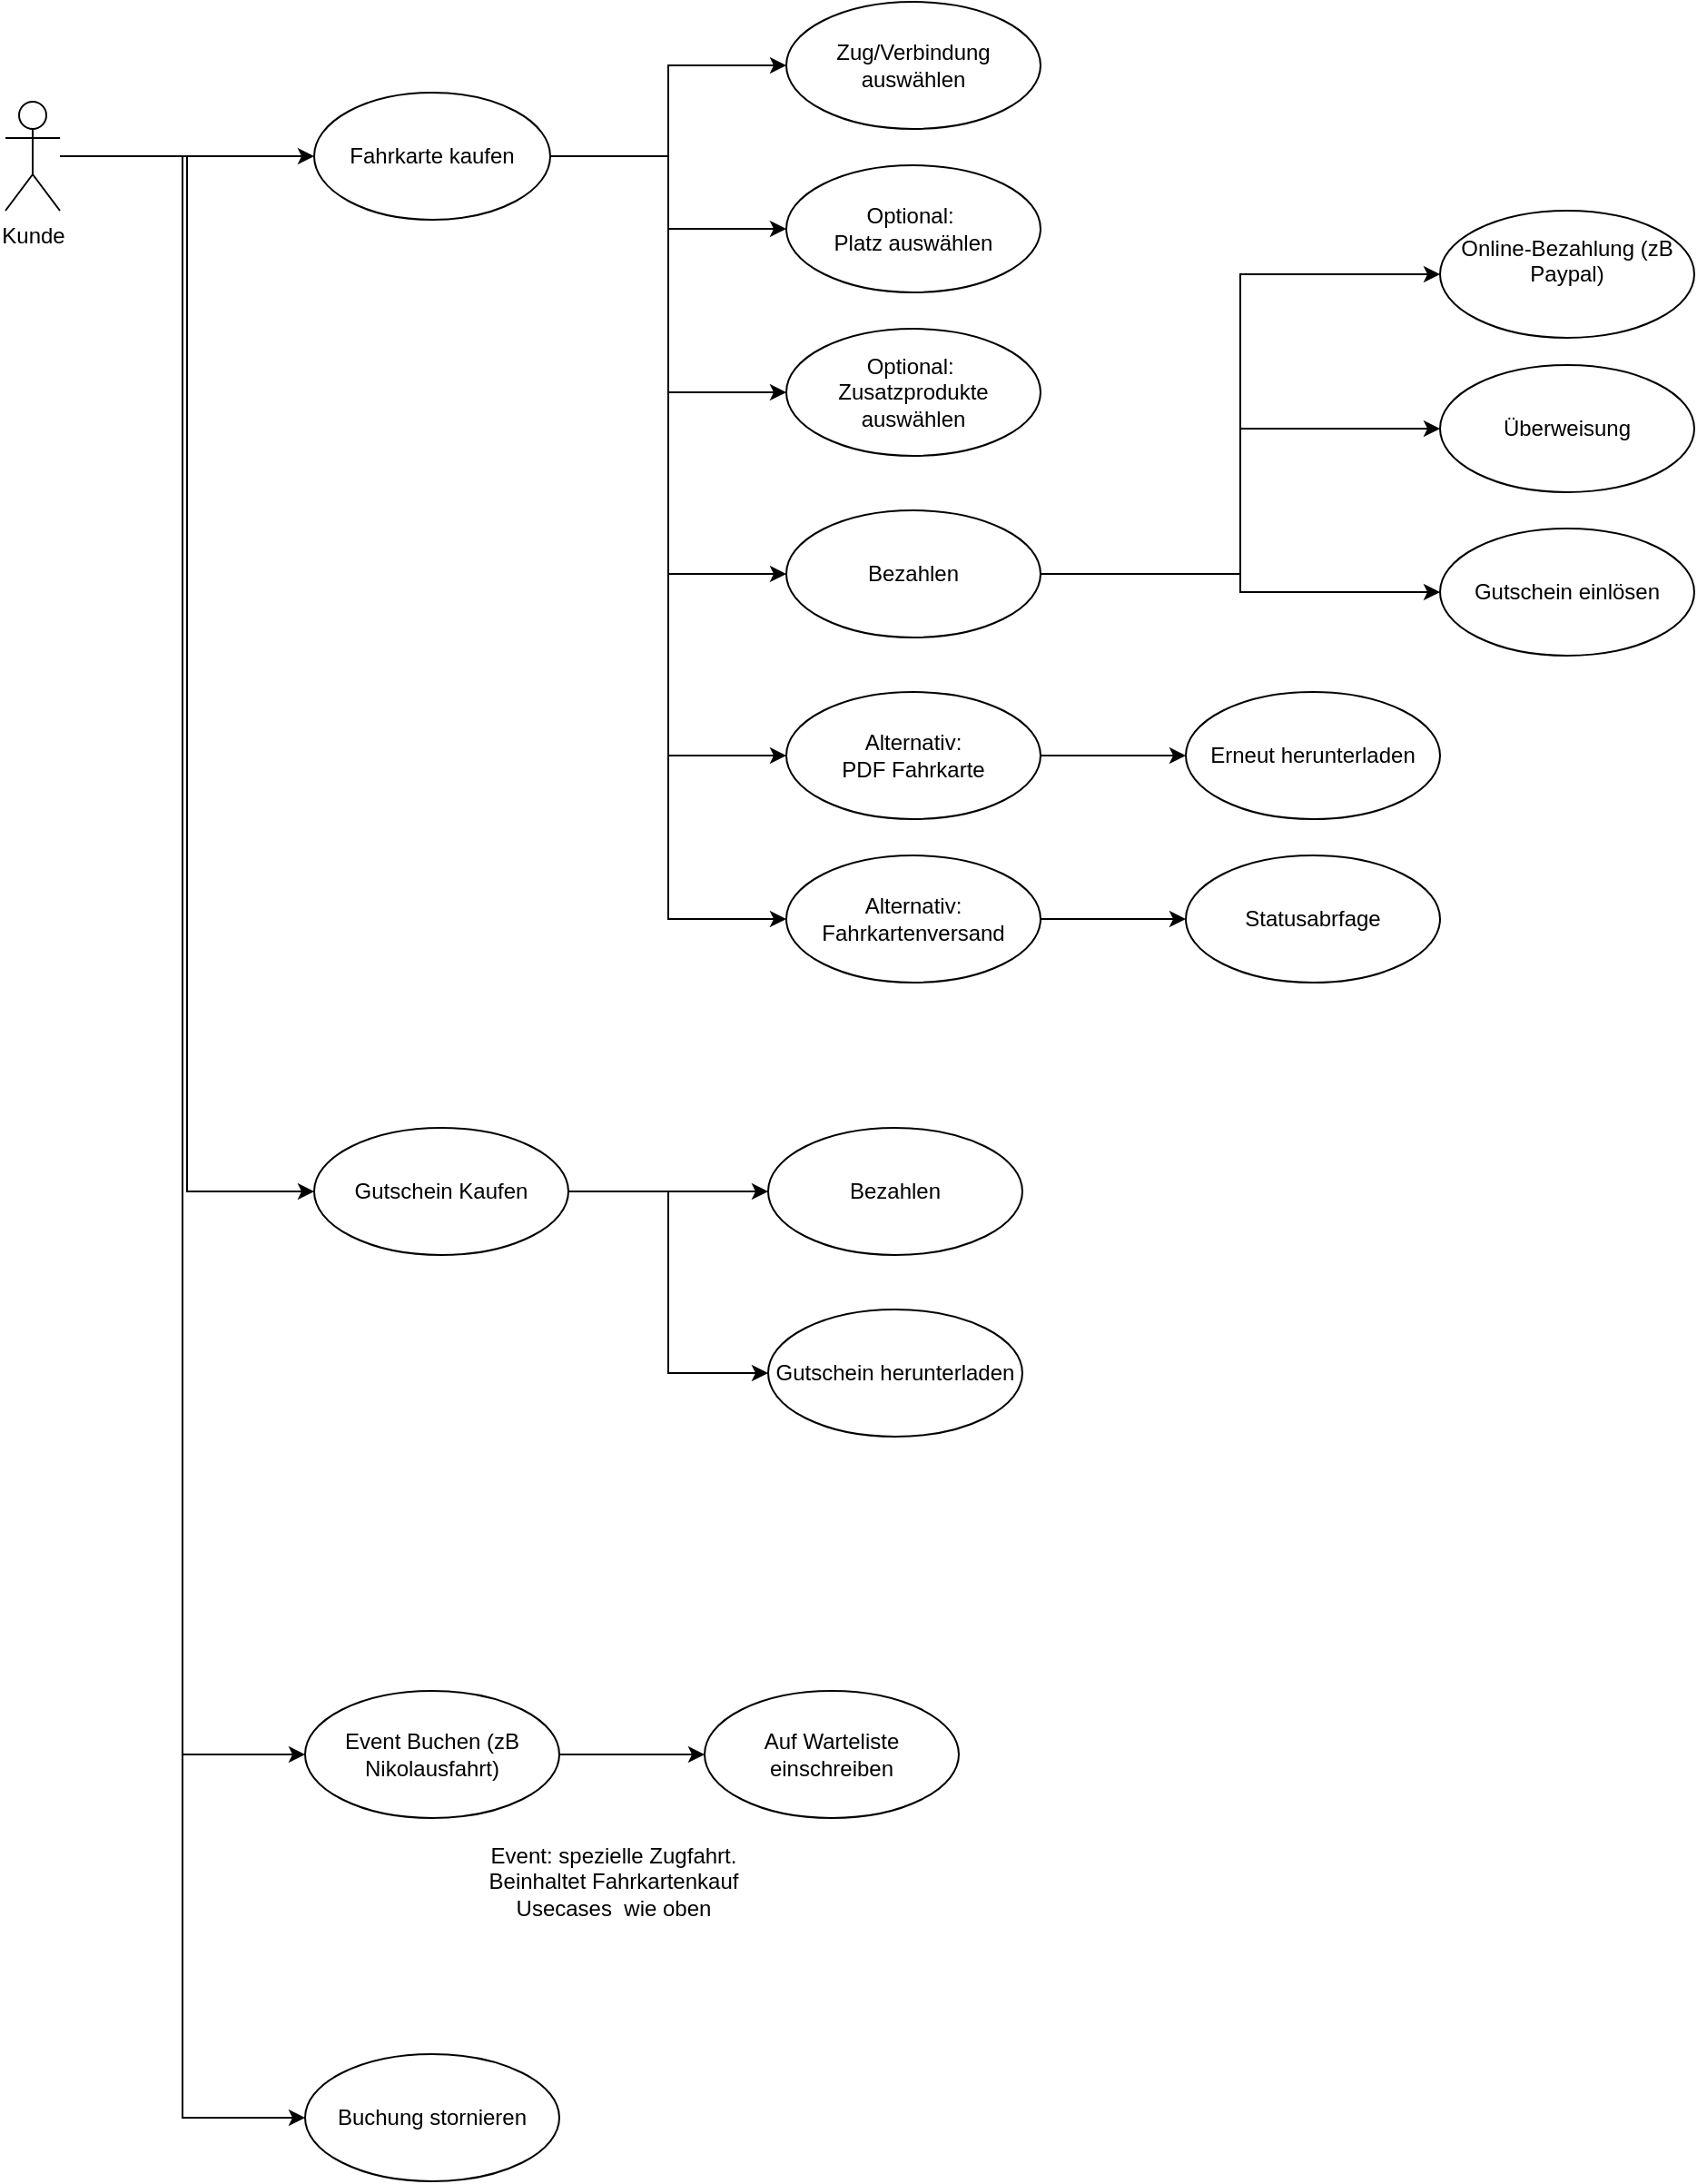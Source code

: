 <mxfile version="24.0.7" type="device">
  <diagram name="Seite-1" id="bUDGu45ZRpaUddRRryT0">
    <mxGraphModel dx="1103" dy="688" grid="1" gridSize="10" guides="1" tooltips="1" connect="1" arrows="1" fold="1" page="1" pageScale="1" pageWidth="827" pageHeight="1169" math="0" shadow="0">
      <root>
        <mxCell id="0" />
        <mxCell id="1" parent="0" />
        <mxCell id="20AA8vQ46o_sjB4cgQCD-4" style="edgeStyle=orthogonalEdgeStyle;rounded=0;orthogonalLoop=1;jettySize=auto;html=1;" edge="1" parent="1" source="20AA8vQ46o_sjB4cgQCD-1" target="20AA8vQ46o_sjB4cgQCD-3">
          <mxGeometry relative="1" as="geometry" />
        </mxCell>
        <mxCell id="20AA8vQ46o_sjB4cgQCD-29" style="edgeStyle=orthogonalEdgeStyle;rounded=0;orthogonalLoop=1;jettySize=auto;html=1;entryX=0;entryY=0.5;entryDx=0;entryDy=0;" edge="1" parent="1" source="20AA8vQ46o_sjB4cgQCD-1" target="20AA8vQ46o_sjB4cgQCD-28">
          <mxGeometry relative="1" as="geometry" />
        </mxCell>
        <mxCell id="20AA8vQ46o_sjB4cgQCD-35" style="edgeStyle=orthogonalEdgeStyle;rounded=0;orthogonalLoop=1;jettySize=auto;html=1;entryX=0;entryY=0.5;entryDx=0;entryDy=0;" edge="1" parent="1" source="20AA8vQ46o_sjB4cgQCD-1" target="20AA8vQ46o_sjB4cgQCD-34">
          <mxGeometry relative="1" as="geometry" />
        </mxCell>
        <mxCell id="20AA8vQ46o_sjB4cgQCD-41" style="edgeStyle=orthogonalEdgeStyle;rounded=0;orthogonalLoop=1;jettySize=auto;html=1;entryX=0;entryY=0.5;entryDx=0;entryDy=0;" edge="1" parent="1" source="20AA8vQ46o_sjB4cgQCD-1" target="20AA8vQ46o_sjB4cgQCD-40">
          <mxGeometry relative="1" as="geometry">
            <mxPoint x="270" y="1190" as="targetPoint" />
          </mxGeometry>
        </mxCell>
        <mxCell id="20AA8vQ46o_sjB4cgQCD-1" value="Kunde" style="shape=umlActor;verticalLabelPosition=bottom;verticalAlign=top;html=1;outlineConnect=0;" vertex="1" parent="1">
          <mxGeometry x="140" y="75" width="30" height="60" as="geometry" />
        </mxCell>
        <mxCell id="20AA8vQ46o_sjB4cgQCD-11" style="edgeStyle=orthogonalEdgeStyle;rounded=0;orthogonalLoop=1;jettySize=auto;html=1;entryX=0;entryY=0.5;entryDx=0;entryDy=0;" edge="1" parent="1" source="20AA8vQ46o_sjB4cgQCD-3" target="20AA8vQ46o_sjB4cgQCD-5">
          <mxGeometry relative="1" as="geometry" />
        </mxCell>
        <mxCell id="20AA8vQ46o_sjB4cgQCD-12" style="edgeStyle=orthogonalEdgeStyle;rounded=0;orthogonalLoop=1;jettySize=auto;html=1;entryX=0;entryY=0.5;entryDx=0;entryDy=0;" edge="1" parent="1" source="20AA8vQ46o_sjB4cgQCD-3" target="20AA8vQ46o_sjB4cgQCD-6">
          <mxGeometry relative="1" as="geometry" />
        </mxCell>
        <mxCell id="20AA8vQ46o_sjB4cgQCD-13" style="edgeStyle=orthogonalEdgeStyle;rounded=0;orthogonalLoop=1;jettySize=auto;html=1;entryX=0;entryY=0.5;entryDx=0;entryDy=0;" edge="1" parent="1" source="20AA8vQ46o_sjB4cgQCD-3" target="20AA8vQ46o_sjB4cgQCD-7">
          <mxGeometry relative="1" as="geometry" />
        </mxCell>
        <mxCell id="20AA8vQ46o_sjB4cgQCD-14" style="edgeStyle=orthogonalEdgeStyle;rounded=0;orthogonalLoop=1;jettySize=auto;html=1;entryX=0;entryY=0.5;entryDx=0;entryDy=0;" edge="1" parent="1" source="20AA8vQ46o_sjB4cgQCD-3" target="20AA8vQ46o_sjB4cgQCD-8">
          <mxGeometry relative="1" as="geometry" />
        </mxCell>
        <mxCell id="20AA8vQ46o_sjB4cgQCD-15" style="edgeStyle=orthogonalEdgeStyle;rounded=0;orthogonalLoop=1;jettySize=auto;html=1;entryX=0;entryY=0.5;entryDx=0;entryDy=0;" edge="1" parent="1" source="20AA8vQ46o_sjB4cgQCD-3" target="20AA8vQ46o_sjB4cgQCD-9">
          <mxGeometry relative="1" as="geometry" />
        </mxCell>
        <mxCell id="20AA8vQ46o_sjB4cgQCD-16" style="edgeStyle=orthogonalEdgeStyle;rounded=0;orthogonalLoop=1;jettySize=auto;html=1;entryX=0;entryY=0.5;entryDx=0;entryDy=0;" edge="1" parent="1" source="20AA8vQ46o_sjB4cgQCD-3" target="20AA8vQ46o_sjB4cgQCD-10">
          <mxGeometry relative="1" as="geometry" />
        </mxCell>
        <mxCell id="20AA8vQ46o_sjB4cgQCD-3" value="Fahrkarte kaufen" style="ellipse;whiteSpace=wrap;html=1;" vertex="1" parent="1">
          <mxGeometry x="310" y="70" width="130" height="70" as="geometry" />
        </mxCell>
        <mxCell id="20AA8vQ46o_sjB4cgQCD-5" value="Zug/Verbindung auswählen" style="ellipse;whiteSpace=wrap;html=1;" vertex="1" parent="1">
          <mxGeometry x="570" y="20" width="140" height="70" as="geometry" />
        </mxCell>
        <mxCell id="20AA8vQ46o_sjB4cgQCD-6" value="&lt;div&gt;Optional:&amp;nbsp;&lt;/div&gt;&lt;div&gt;Platz auswählen&lt;/div&gt;" style="ellipse;whiteSpace=wrap;html=1;" vertex="1" parent="1">
          <mxGeometry x="570" y="110" width="140" height="70" as="geometry" />
        </mxCell>
        <mxCell id="20AA8vQ46o_sjB4cgQCD-7" value="&lt;div&gt;Optional:&amp;nbsp;&lt;/div&gt;&lt;div&gt;Zusatzprodukte auswählen&lt;/div&gt;" style="ellipse;whiteSpace=wrap;html=1;" vertex="1" parent="1">
          <mxGeometry x="570" y="200" width="140" height="70" as="geometry" />
        </mxCell>
        <mxCell id="20AA8vQ46o_sjB4cgQCD-23" value="" style="edgeStyle=orthogonalEdgeStyle;rounded=0;orthogonalLoop=1;jettySize=auto;html=1;entryX=0;entryY=0.5;entryDx=0;entryDy=0;" edge="1" parent="1" source="20AA8vQ46o_sjB4cgQCD-8" target="20AA8vQ46o_sjB4cgQCD-21">
          <mxGeometry relative="1" as="geometry" />
        </mxCell>
        <mxCell id="20AA8vQ46o_sjB4cgQCD-25" style="edgeStyle=orthogonalEdgeStyle;rounded=0;orthogonalLoop=1;jettySize=auto;html=1;entryX=0;entryY=0.5;entryDx=0;entryDy=0;" edge="1" parent="1" source="20AA8vQ46o_sjB4cgQCD-8" target="20AA8vQ46o_sjB4cgQCD-24">
          <mxGeometry relative="1" as="geometry" />
        </mxCell>
        <mxCell id="20AA8vQ46o_sjB4cgQCD-27" style="edgeStyle=orthogonalEdgeStyle;rounded=0;orthogonalLoop=1;jettySize=auto;html=1;entryX=0;entryY=0.5;entryDx=0;entryDy=0;" edge="1" parent="1" source="20AA8vQ46o_sjB4cgQCD-8" target="20AA8vQ46o_sjB4cgQCD-26">
          <mxGeometry relative="1" as="geometry" />
        </mxCell>
        <mxCell id="20AA8vQ46o_sjB4cgQCD-8" value="Bezahlen" style="ellipse;whiteSpace=wrap;html=1;" vertex="1" parent="1">
          <mxGeometry x="570" y="300" width="140" height="70" as="geometry" />
        </mxCell>
        <mxCell id="20AA8vQ46o_sjB4cgQCD-20" value="" style="edgeStyle=orthogonalEdgeStyle;rounded=0;orthogonalLoop=1;jettySize=auto;html=1;" edge="1" parent="1" source="20AA8vQ46o_sjB4cgQCD-9" target="20AA8vQ46o_sjB4cgQCD-19">
          <mxGeometry relative="1" as="geometry" />
        </mxCell>
        <mxCell id="20AA8vQ46o_sjB4cgQCD-9" value="&lt;div&gt;Alternativ:&lt;/div&gt;&lt;div&gt;PDF Fahrkarte&lt;/div&gt;" style="ellipse;whiteSpace=wrap;html=1;" vertex="1" parent="1">
          <mxGeometry x="570" y="400" width="140" height="70" as="geometry" />
        </mxCell>
        <mxCell id="20AA8vQ46o_sjB4cgQCD-18" value="" style="edgeStyle=orthogonalEdgeStyle;rounded=0;orthogonalLoop=1;jettySize=auto;html=1;" edge="1" parent="1" source="20AA8vQ46o_sjB4cgQCD-10" target="20AA8vQ46o_sjB4cgQCD-17">
          <mxGeometry relative="1" as="geometry" />
        </mxCell>
        <mxCell id="20AA8vQ46o_sjB4cgQCD-10" value="Alternativ: Fahrkartenversand" style="ellipse;whiteSpace=wrap;html=1;" vertex="1" parent="1">
          <mxGeometry x="570" y="490" width="140" height="70" as="geometry" />
        </mxCell>
        <mxCell id="20AA8vQ46o_sjB4cgQCD-17" value="Statusabrfage" style="ellipse;whiteSpace=wrap;html=1;" vertex="1" parent="1">
          <mxGeometry x="790" y="490" width="140" height="70" as="geometry" />
        </mxCell>
        <mxCell id="20AA8vQ46o_sjB4cgQCD-19" value="Erneut herunterladen" style="ellipse;whiteSpace=wrap;html=1;" vertex="1" parent="1">
          <mxGeometry x="790" y="400" width="140" height="70" as="geometry" />
        </mxCell>
        <mxCell id="20AA8vQ46o_sjB4cgQCD-21" value="&lt;div&gt;Online-Bezahlung (zB Paypal)&lt;/div&gt;&lt;div&gt;&lt;br&gt;&lt;/div&gt;" style="ellipse;whiteSpace=wrap;html=1;" vertex="1" parent="1">
          <mxGeometry x="930" y="135" width="140" height="70" as="geometry" />
        </mxCell>
        <mxCell id="20AA8vQ46o_sjB4cgQCD-24" value="Überweisung" style="ellipse;whiteSpace=wrap;html=1;" vertex="1" parent="1">
          <mxGeometry x="930" y="220" width="140" height="70" as="geometry" />
        </mxCell>
        <mxCell id="20AA8vQ46o_sjB4cgQCD-26" value="Gutschein einlösen" style="ellipse;whiteSpace=wrap;html=1;" vertex="1" parent="1">
          <mxGeometry x="930" y="310" width="140" height="70" as="geometry" />
        </mxCell>
        <mxCell id="20AA8vQ46o_sjB4cgQCD-31" style="edgeStyle=orthogonalEdgeStyle;rounded=0;orthogonalLoop=1;jettySize=auto;html=1;" edge="1" parent="1" source="20AA8vQ46o_sjB4cgQCD-28" target="20AA8vQ46o_sjB4cgQCD-30">
          <mxGeometry relative="1" as="geometry" />
        </mxCell>
        <mxCell id="20AA8vQ46o_sjB4cgQCD-33" style="edgeStyle=orthogonalEdgeStyle;rounded=0;orthogonalLoop=1;jettySize=auto;html=1;entryX=0;entryY=0.5;entryDx=0;entryDy=0;" edge="1" parent="1" source="20AA8vQ46o_sjB4cgQCD-28" target="20AA8vQ46o_sjB4cgQCD-32">
          <mxGeometry relative="1" as="geometry">
            <mxPoint x="540.0" y="770" as="targetPoint" />
          </mxGeometry>
        </mxCell>
        <mxCell id="20AA8vQ46o_sjB4cgQCD-28" value="Gutschein Kaufen" style="ellipse;whiteSpace=wrap;html=1;" vertex="1" parent="1">
          <mxGeometry x="310" y="640" width="140" height="70" as="geometry" />
        </mxCell>
        <mxCell id="20AA8vQ46o_sjB4cgQCD-30" value="Bezahlen" style="ellipse;whiteSpace=wrap;html=1;" vertex="1" parent="1">
          <mxGeometry x="560" y="640" width="140" height="70" as="geometry" />
        </mxCell>
        <mxCell id="20AA8vQ46o_sjB4cgQCD-32" value="Gutschein herunterladen" style="ellipse;whiteSpace=wrap;html=1;" vertex="1" parent="1">
          <mxGeometry x="560" y="740" width="140" height="70" as="geometry" />
        </mxCell>
        <mxCell id="20AA8vQ46o_sjB4cgQCD-37" value="" style="edgeStyle=orthogonalEdgeStyle;rounded=0;orthogonalLoop=1;jettySize=auto;html=1;" edge="1" parent="1" source="20AA8vQ46o_sjB4cgQCD-34" target="20AA8vQ46o_sjB4cgQCD-36">
          <mxGeometry relative="1" as="geometry" />
        </mxCell>
        <mxCell id="20AA8vQ46o_sjB4cgQCD-34" value="Event Buchen (zB Nikolausfahrt)" style="ellipse;whiteSpace=wrap;html=1;" vertex="1" parent="1">
          <mxGeometry x="305" y="950" width="140" height="70" as="geometry" />
        </mxCell>
        <mxCell id="20AA8vQ46o_sjB4cgQCD-36" value="Auf Warteliste einschreiben" style="ellipse;whiteSpace=wrap;html=1;" vertex="1" parent="1">
          <mxGeometry x="525" y="950" width="140" height="70" as="geometry" />
        </mxCell>
        <mxCell id="20AA8vQ46o_sjB4cgQCD-38" value="Event: spezielle Zugfahrt. Beinhaltet Fahrkartenkauf Usecases&amp;nbsp; wie oben" style="text;html=1;align=center;verticalAlign=middle;whiteSpace=wrap;rounded=0;" vertex="1" parent="1">
          <mxGeometry x="400" y="1020" width="150" height="70" as="geometry" />
        </mxCell>
        <mxCell id="20AA8vQ46o_sjB4cgQCD-40" value="Buchung stornieren" style="ellipse;whiteSpace=wrap;html=1;" vertex="1" parent="1">
          <mxGeometry x="305" y="1150" width="140" height="70" as="geometry" />
        </mxCell>
      </root>
    </mxGraphModel>
  </diagram>
</mxfile>
